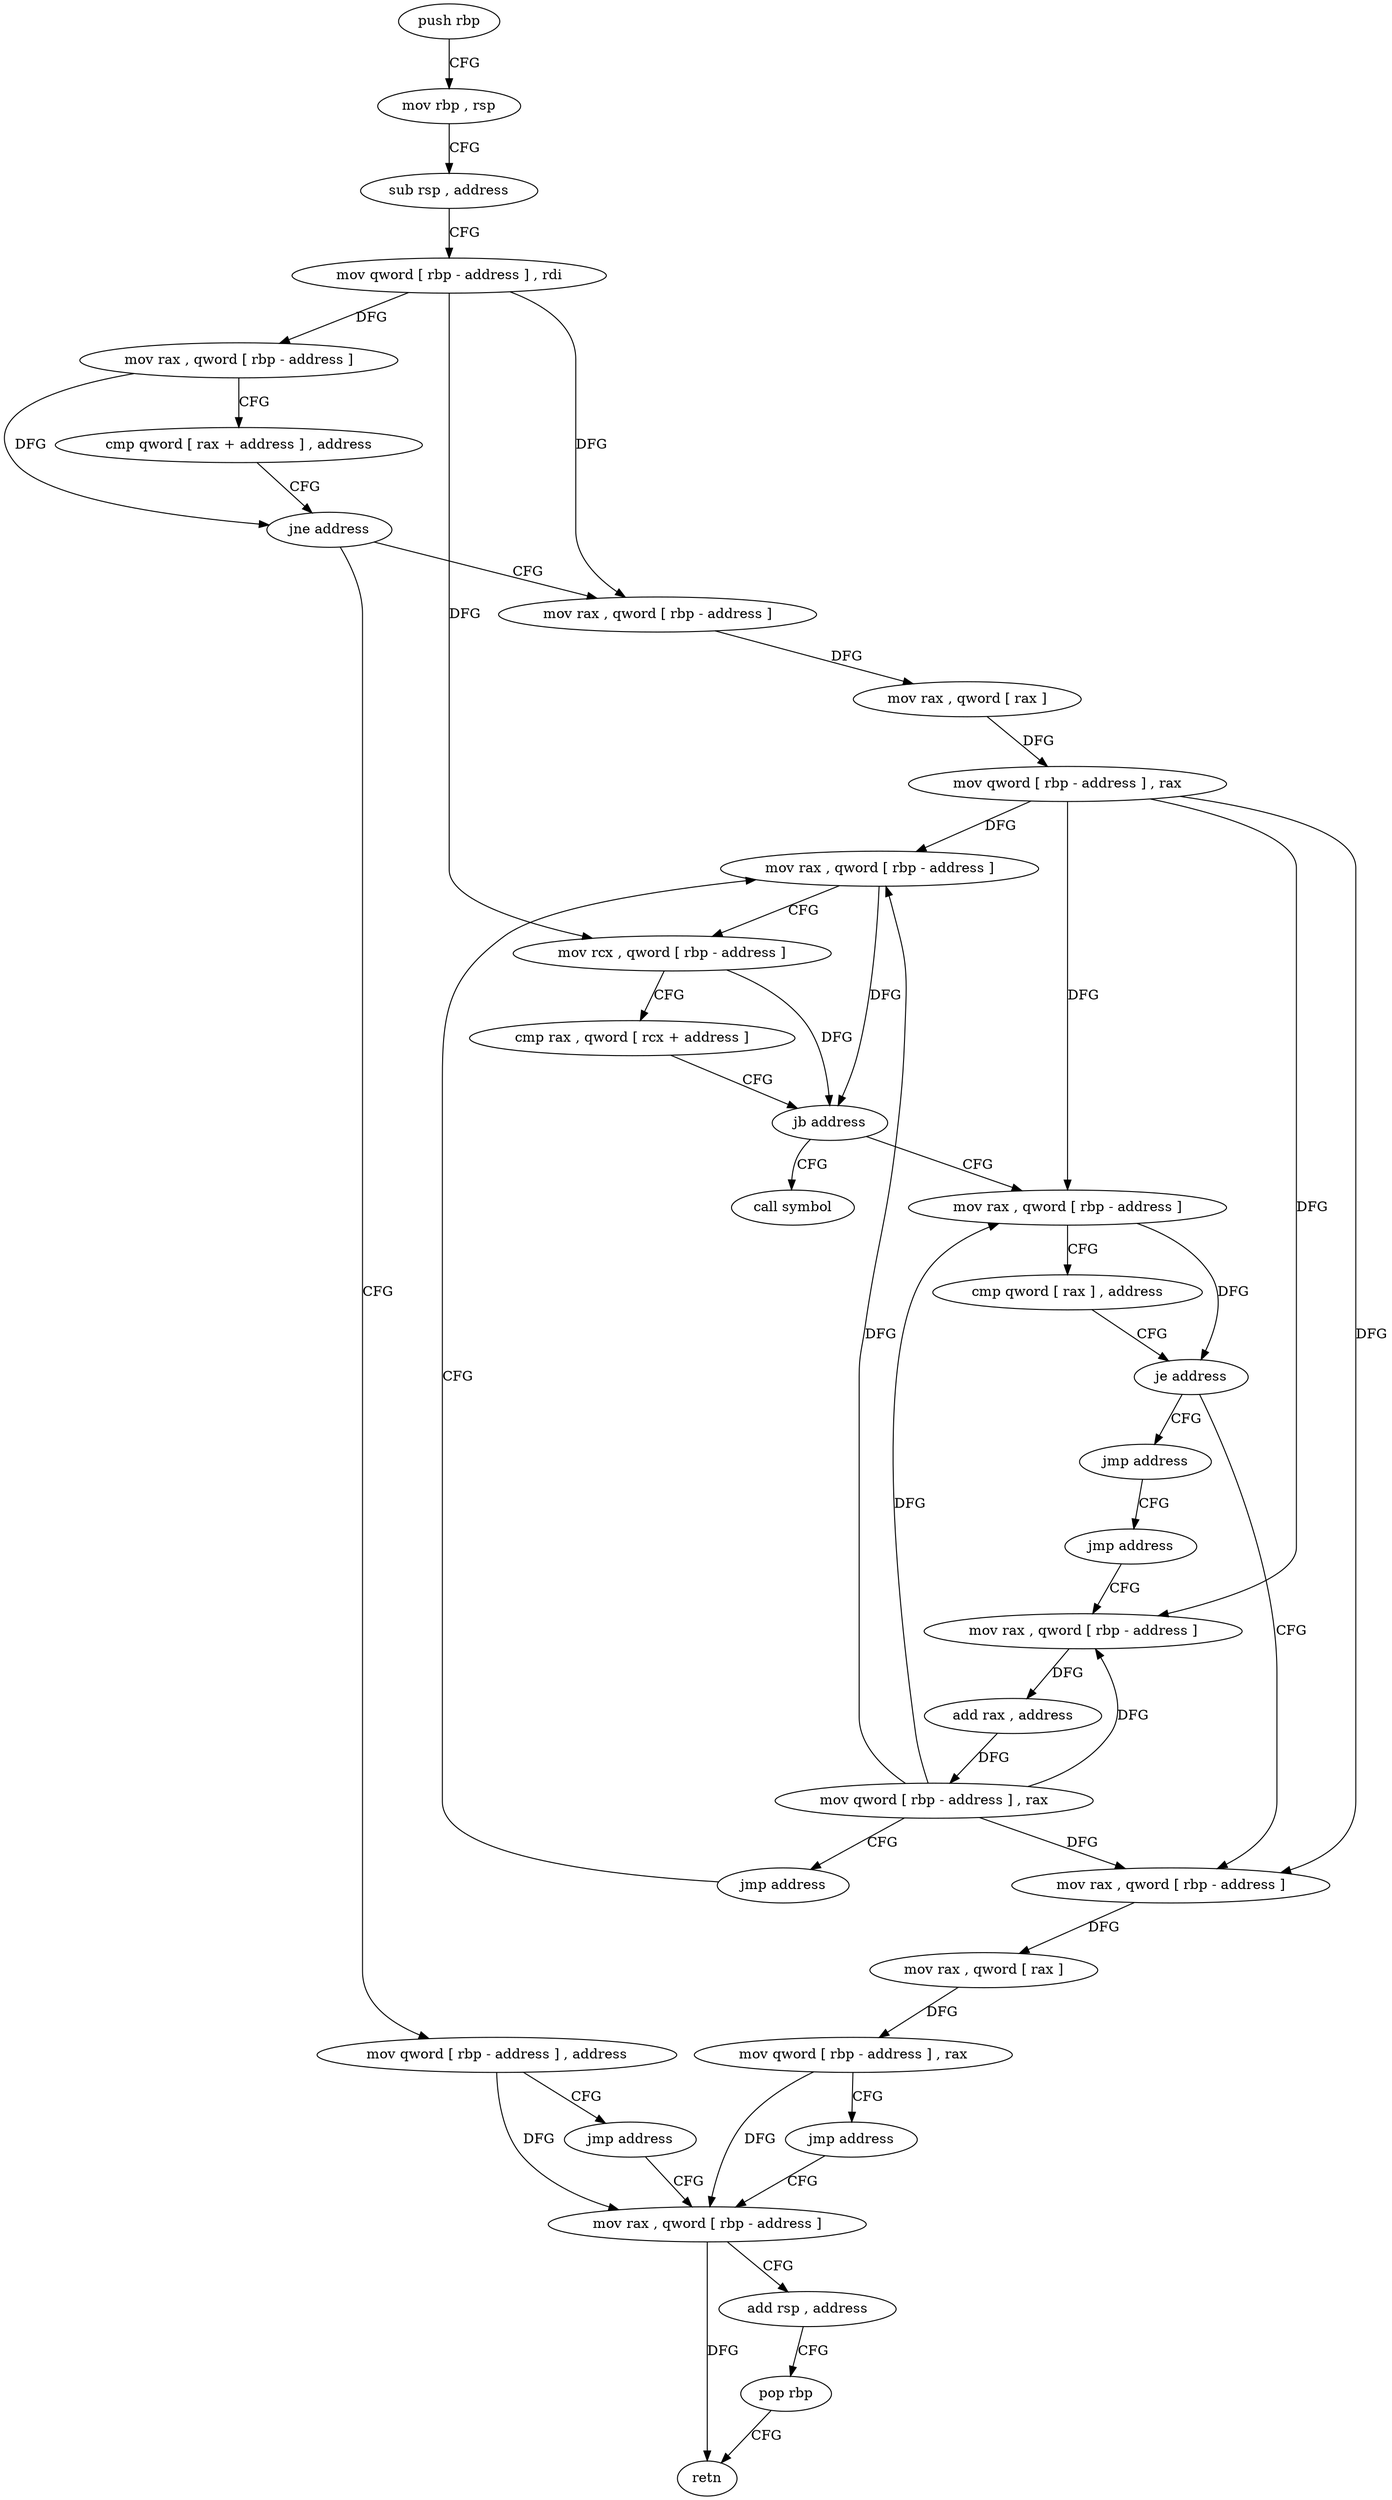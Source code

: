 digraph "func" {
"4232608" [label = "push rbp" ]
"4232609" [label = "mov rbp , rsp" ]
"4232612" [label = "sub rsp , address" ]
"4232616" [label = "mov qword [ rbp - address ] , rdi" ]
"4232620" [label = "mov rax , qword [ rbp - address ]" ]
"4232624" [label = "cmp qword [ rax + address ] , address" ]
"4232629" [label = "jne address" ]
"4232648" [label = "mov rax , qword [ rbp - address ]" ]
"4232635" [label = "mov qword [ rbp - address ] , address" ]
"4232652" [label = "mov rax , qword [ rax ]" ]
"4232655" [label = "mov qword [ rbp - address ] , rax" ]
"4232659" [label = "mov rax , qword [ rbp - address ]" ]
"4232643" [label = "jmp address" ]
"4232741" [label = "mov rax , qword [ rbp - address ]" ]
"4232682" [label = "mov rax , qword [ rbp - address ]" ]
"4232686" [label = "cmp qword [ rax ] , address" ]
"4232690" [label = "je address" ]
"4232712" [label = "jmp address" ]
"4232696" [label = "mov rax , qword [ rbp - address ]" ]
"4232677" [label = "call symbol" ]
"4232745" [label = "add rsp , address" ]
"4232749" [label = "pop rbp" ]
"4232750" [label = "retn" ]
"4232717" [label = "jmp address" ]
"4232700" [label = "mov rax , qword [ rax ]" ]
"4232703" [label = "mov qword [ rbp - address ] , rax" ]
"4232707" [label = "jmp address" ]
"4232722" [label = "mov rax , qword [ rbp - address ]" ]
"4232726" [label = "add rax , address" ]
"4232732" [label = "mov qword [ rbp - address ] , rax" ]
"4232736" [label = "jmp address" ]
"4232663" [label = "mov rcx , qword [ rbp - address ]" ]
"4232667" [label = "cmp rax , qword [ rcx + address ]" ]
"4232671" [label = "jb address" ]
"4232608" -> "4232609" [ label = "CFG" ]
"4232609" -> "4232612" [ label = "CFG" ]
"4232612" -> "4232616" [ label = "CFG" ]
"4232616" -> "4232620" [ label = "DFG" ]
"4232616" -> "4232648" [ label = "DFG" ]
"4232616" -> "4232663" [ label = "DFG" ]
"4232620" -> "4232624" [ label = "CFG" ]
"4232620" -> "4232629" [ label = "DFG" ]
"4232624" -> "4232629" [ label = "CFG" ]
"4232629" -> "4232648" [ label = "CFG" ]
"4232629" -> "4232635" [ label = "CFG" ]
"4232648" -> "4232652" [ label = "DFG" ]
"4232635" -> "4232643" [ label = "CFG" ]
"4232635" -> "4232741" [ label = "DFG" ]
"4232652" -> "4232655" [ label = "DFG" ]
"4232655" -> "4232659" [ label = "DFG" ]
"4232655" -> "4232682" [ label = "DFG" ]
"4232655" -> "4232696" [ label = "DFG" ]
"4232655" -> "4232722" [ label = "DFG" ]
"4232659" -> "4232663" [ label = "CFG" ]
"4232659" -> "4232671" [ label = "DFG" ]
"4232643" -> "4232741" [ label = "CFG" ]
"4232741" -> "4232745" [ label = "CFG" ]
"4232741" -> "4232750" [ label = "DFG" ]
"4232682" -> "4232686" [ label = "CFG" ]
"4232682" -> "4232690" [ label = "DFG" ]
"4232686" -> "4232690" [ label = "CFG" ]
"4232690" -> "4232712" [ label = "CFG" ]
"4232690" -> "4232696" [ label = "CFG" ]
"4232712" -> "4232717" [ label = "CFG" ]
"4232696" -> "4232700" [ label = "DFG" ]
"4232745" -> "4232749" [ label = "CFG" ]
"4232749" -> "4232750" [ label = "CFG" ]
"4232717" -> "4232722" [ label = "CFG" ]
"4232700" -> "4232703" [ label = "DFG" ]
"4232703" -> "4232707" [ label = "CFG" ]
"4232703" -> "4232741" [ label = "DFG" ]
"4232707" -> "4232741" [ label = "CFG" ]
"4232722" -> "4232726" [ label = "DFG" ]
"4232726" -> "4232732" [ label = "DFG" ]
"4232732" -> "4232736" [ label = "CFG" ]
"4232732" -> "4232659" [ label = "DFG" ]
"4232732" -> "4232682" [ label = "DFG" ]
"4232732" -> "4232696" [ label = "DFG" ]
"4232732" -> "4232722" [ label = "DFG" ]
"4232736" -> "4232659" [ label = "CFG" ]
"4232663" -> "4232667" [ label = "CFG" ]
"4232663" -> "4232671" [ label = "DFG" ]
"4232667" -> "4232671" [ label = "CFG" ]
"4232671" -> "4232682" [ label = "CFG" ]
"4232671" -> "4232677" [ label = "CFG" ]
}

